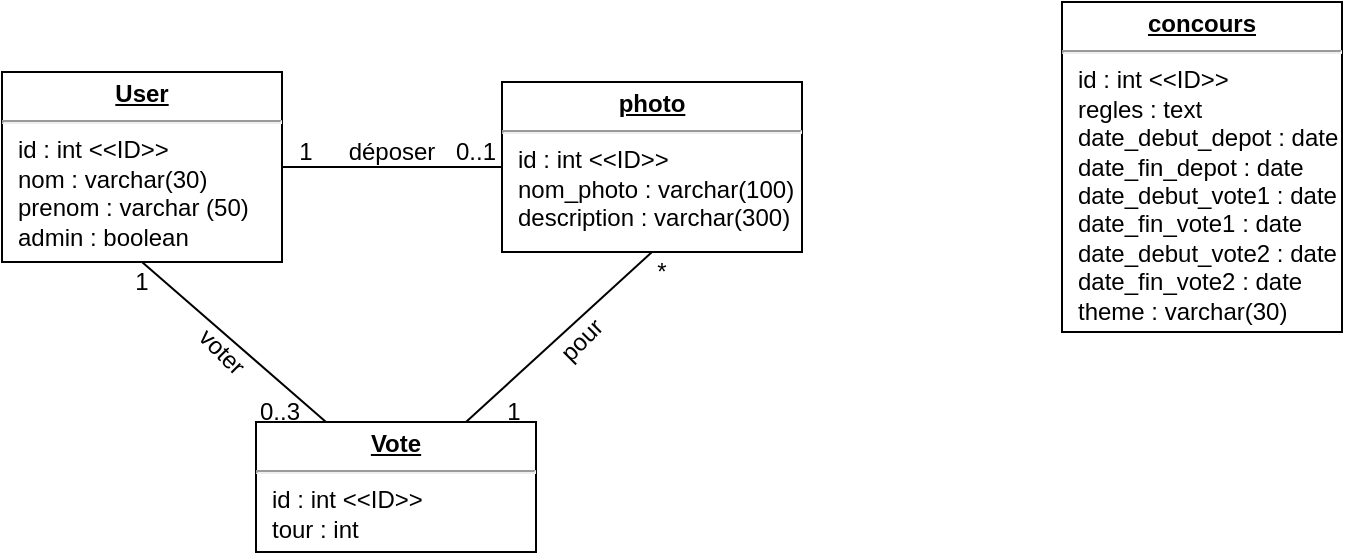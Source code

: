 <mxfile version="26.0.4">
  <diagram name="Page-1" id="a7904f86-f2b4-8e86-fa97-74104820619b">
    <mxGraphModel dx="1194" dy="848" grid="0" gridSize="10" guides="1" tooltips="1" connect="1" arrows="1" fold="1" page="1" pageScale="1" pageWidth="1100" pageHeight="850" background="none" math="0" shadow="0">
      <root>
        <mxCell id="0" />
        <mxCell id="1" parent="0" />
        <mxCell id="AomrAYpCWgcq93gKQbqJ-1" style="edgeStyle=orthogonalEdgeStyle;rounded=0;orthogonalLoop=1;jettySize=auto;html=1;endArrow=none;endFill=0;" edge="1" parent="1" source="24794b860abc3c2d-1" target="24794b860abc3c2d-17">
          <mxGeometry relative="1" as="geometry" />
        </mxCell>
        <mxCell id="AomrAYpCWgcq93gKQbqJ-5" style="rounded=0;orthogonalLoop=1;jettySize=auto;html=1;exitX=0.5;exitY=1;exitDx=0;exitDy=0;entryX=0.25;entryY=0;entryDx=0;entryDy=0;endArrow=none;endFill=0;" edge="1" parent="1" source="24794b860abc3c2d-1" target="24794b860abc3c2d-18">
          <mxGeometry relative="1" as="geometry" />
        </mxCell>
        <mxCell id="24794b860abc3c2d-1" value="&lt;p style=&quot;margin: 0px ; margin-top: 4px ; text-align: center ; text-decoration: underline&quot;&gt;&lt;b&gt;User&lt;/b&gt;&lt;/p&gt;&lt;hr&gt;&lt;p style=&quot;margin: 0px ; margin-left: 8px&quot;&gt;id : int &amp;lt;&amp;lt;ID&amp;gt;&amp;gt;&lt;br&gt;nom : varchar(30)&lt;br&gt;prenom : varchar (50)&lt;/p&gt;&lt;p style=&quot;margin: 0px ; margin-left: 8px&quot;&gt;admin : boolean&lt;/p&gt;" style="verticalAlign=top;align=left;overflow=fill;fontSize=12;fontFamily=Helvetica;html=1;rounded=0;shadow=0;comic=0;labelBackgroundColor=none;strokeWidth=1" parent="1" vertex="1">
          <mxGeometry x="40" y="205" width="140" height="95" as="geometry" />
        </mxCell>
        <mxCell id="24794b860abc3c2d-16" value="&lt;p style=&quot;margin: 0px ; margin-top: 4px ; text-align: center ; text-decoration: underline&quot;&gt;&lt;b&gt;concours&lt;/b&gt;&lt;/p&gt;&lt;hr&gt;&lt;p style=&quot;margin: 0px ; margin-left: 8px&quot;&gt;id : int &amp;lt;&amp;lt;ID&amp;gt;&amp;gt;&lt;br&gt;regles : text&lt;br&gt;date_debut_depot : date&lt;/p&gt;&lt;p style=&quot;margin: 0px 0px 0px 8px;&quot;&gt;date_fin_depot : date&lt;/p&gt;&lt;p style=&quot;margin: 0px 0px 0px 8px;&quot;&gt;date_debut_vote1 : date&lt;/p&gt;&lt;p style=&quot;margin: 0px 0px 0px 8px;&quot;&gt;date_fin_vote1 : date&lt;/p&gt;&lt;p style=&quot;margin: 0px 0px 0px 8px;&quot;&gt;date_debut_vote2 : date&lt;/p&gt;&lt;p style=&quot;margin: 0px 0px 0px 8px;&quot;&gt;date_fin_vote2 : date&lt;/p&gt;&lt;p style=&quot;margin: 0px 0px 0px 8px;&quot;&gt;theme : varchar(30)&lt;/p&gt;&lt;p style=&quot;margin: 0px 0px 0px 8px;&quot;&gt;&lt;br&gt;&lt;/p&gt;" style="verticalAlign=top;align=left;overflow=fill;fontSize=12;fontFamily=Helvetica;html=1;rounded=0;shadow=0;comic=0;labelBackgroundColor=none;strokeWidth=1" parent="1" vertex="1">
          <mxGeometry x="570" y="170" width="140" height="165" as="geometry" />
        </mxCell>
        <mxCell id="24794b860abc3c2d-17" value="&lt;p style=&quot;margin: 0px ; margin-top: 4px ; text-align: center ; text-decoration: underline&quot;&gt;&lt;b&gt;photo&lt;/b&gt;&lt;/p&gt;&lt;hr&gt;&lt;p style=&quot;margin: 0px ; margin-left: 8px&quot;&gt;id : int &amp;lt;&amp;lt;ID&amp;gt;&amp;gt;&lt;br&gt;&lt;/p&gt;&lt;p style=&quot;margin: 0px ; margin-left: 8px&quot;&gt;nom_photo : varchar(100)&lt;/p&gt;&lt;p style=&quot;margin: 0px ; margin-left: 8px&quot;&gt;description : varchar(300)&lt;/p&gt;" style="verticalAlign=top;align=left;overflow=fill;fontSize=12;fontFamily=Helvetica;html=1;rounded=0;shadow=0;comic=0;labelBackgroundColor=none;strokeWidth=1" parent="1" vertex="1">
          <mxGeometry x="290" y="210" width="150" height="85" as="geometry" />
        </mxCell>
        <mxCell id="AomrAYpCWgcq93gKQbqJ-6" style="rounded=0;orthogonalLoop=1;jettySize=auto;html=1;exitX=0.75;exitY=0;exitDx=0;exitDy=0;entryX=0.5;entryY=1;entryDx=0;entryDy=0;endArrow=none;endFill=0;" edge="1" parent="1" source="24794b860abc3c2d-18" target="24794b860abc3c2d-17">
          <mxGeometry relative="1" as="geometry" />
        </mxCell>
        <mxCell id="24794b860abc3c2d-18" value="&lt;p style=&quot;margin: 0px ; margin-top: 4px ; text-align: center ; text-decoration: underline&quot;&gt;&lt;b&gt;Vote&lt;/b&gt;&lt;/p&gt;&lt;hr&gt;&lt;p style=&quot;margin: 0px ; margin-left: 8px&quot;&gt;&lt;span style=&quot;background-color: transparent; color: light-dark(rgb(0, 0, 0), rgb(255, 255, 255));&quot;&gt;id : int &amp;lt;&amp;lt;ID&amp;gt;&amp;gt;&lt;/span&gt;&lt;/p&gt;&lt;p style=&quot;margin: 0px ; margin-left: 8px&quot;&gt;tour : int&lt;/p&gt;" style="verticalAlign=top;align=left;overflow=fill;fontSize=12;fontFamily=Helvetica;html=1;rounded=0;shadow=0;comic=0;labelBackgroundColor=none;strokeWidth=1" parent="1" vertex="1">
          <mxGeometry x="167" y="380" width="140" height="65" as="geometry" />
        </mxCell>
        <mxCell id="AomrAYpCWgcq93gKQbqJ-2" value="déposer" style="text;html=1;align=center;verticalAlign=middle;whiteSpace=wrap;rounded=0;" vertex="1" parent="1">
          <mxGeometry x="205" y="230" width="60" height="30" as="geometry" />
        </mxCell>
        <mxCell id="AomrAYpCWgcq93gKQbqJ-3" value="0..1" style="text;html=1;align=center;verticalAlign=middle;whiteSpace=wrap;rounded=0;" vertex="1" parent="1">
          <mxGeometry x="247" y="230" width="60" height="30" as="geometry" />
        </mxCell>
        <mxCell id="AomrAYpCWgcq93gKQbqJ-4" value="1" style="text;html=1;align=center;verticalAlign=middle;whiteSpace=wrap;rounded=0;" vertex="1" parent="1">
          <mxGeometry x="163" y="230" width="58" height="30" as="geometry" />
        </mxCell>
        <mxCell id="AomrAYpCWgcq93gKQbqJ-7" value="voter" style="text;html=1;align=center;verticalAlign=middle;whiteSpace=wrap;rounded=0;rotation=45;" vertex="1" parent="1">
          <mxGeometry x="120" y="330" width="60" height="30" as="geometry" />
        </mxCell>
        <mxCell id="AomrAYpCWgcq93gKQbqJ-8" value="1" style="text;html=1;align=center;verticalAlign=middle;whiteSpace=wrap;rounded=0;" vertex="1" parent="1">
          <mxGeometry x="81" y="295" width="58" height="30" as="geometry" />
        </mxCell>
        <mxCell id="AomrAYpCWgcq93gKQbqJ-9" value="0..3" style="text;html=1;align=center;verticalAlign=middle;whiteSpace=wrap;rounded=0;" vertex="1" parent="1">
          <mxGeometry x="150" y="360" width="58" height="30" as="geometry" />
        </mxCell>
        <mxCell id="AomrAYpCWgcq93gKQbqJ-10" value="1" style="text;html=1;align=center;verticalAlign=middle;whiteSpace=wrap;rounded=0;" vertex="1" parent="1">
          <mxGeometry x="267" y="360" width="58" height="30" as="geometry" />
        </mxCell>
        <mxCell id="AomrAYpCWgcq93gKQbqJ-11" value="pour" style="text;html=1;align=center;verticalAlign=middle;whiteSpace=wrap;rounded=0;rotation=-45;" vertex="1" parent="1">
          <mxGeometry x="300" y="324" width="60" height="30" as="geometry" />
        </mxCell>
        <mxCell id="AomrAYpCWgcq93gKQbqJ-12" value="*" style="text;html=1;align=center;verticalAlign=middle;whiteSpace=wrap;rounded=0;" vertex="1" parent="1">
          <mxGeometry x="340" y="290" width="60" height="30" as="geometry" />
        </mxCell>
      </root>
    </mxGraphModel>
  </diagram>
</mxfile>
